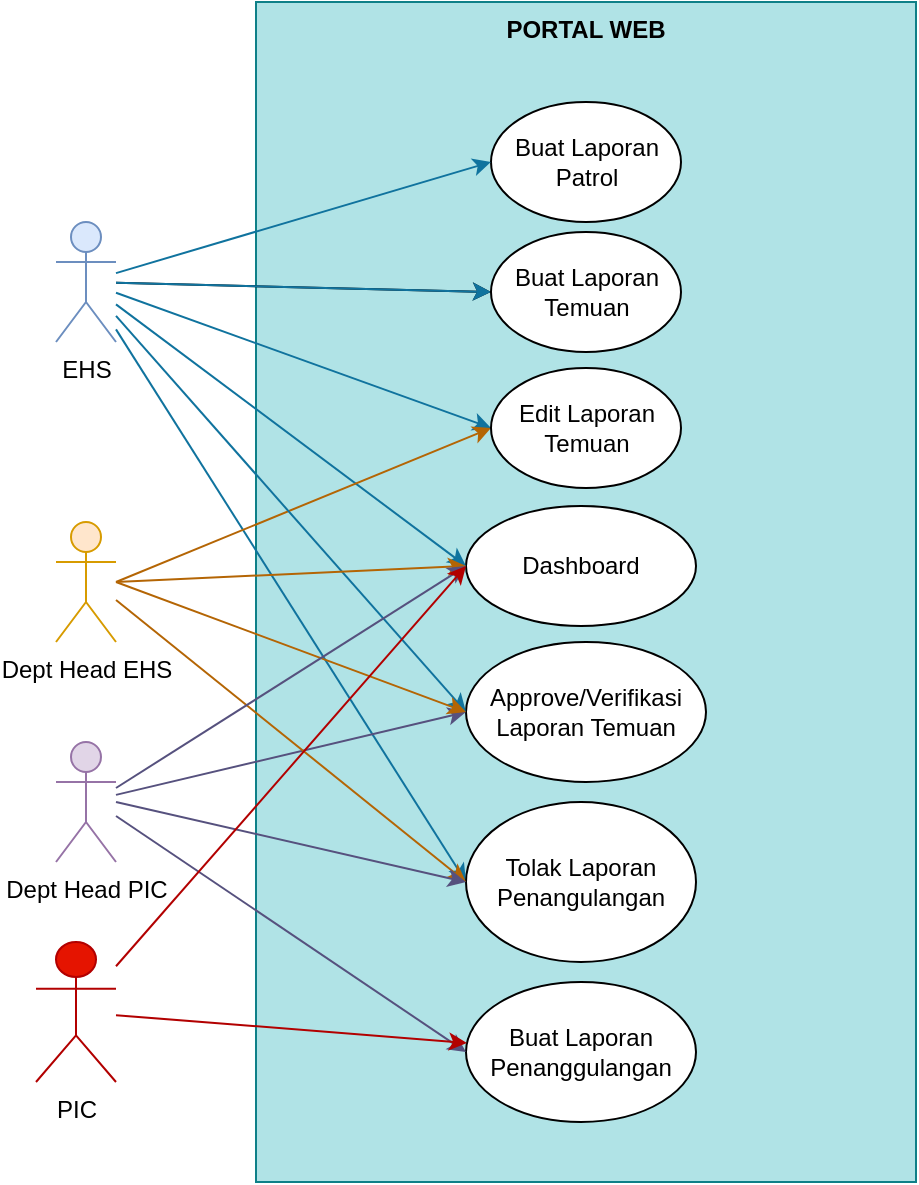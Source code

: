 <mxfile version="24.0.7" type="device">
  <diagram name="Page-1" id="ovVyCOeI0J_nYvnE1z1e">
    <mxGraphModel dx="786" dy="505" grid="1" gridSize="10" guides="1" tooltips="1" connect="1" arrows="1" fold="1" page="1" pageScale="1" pageWidth="850" pageHeight="1100" math="0" shadow="0">
      <root>
        <mxCell id="0" />
        <mxCell id="1" parent="0" />
        <mxCell id="TQXe41nUv9PwqEjThIb0-2" value="Dept Head EHS" style="shape=umlActor;verticalLabelPosition=bottom;verticalAlign=top;html=1;outlineConnect=0;fillColor=#ffe6cc;strokeColor=#d79b00;" parent="1" vertex="1">
          <mxGeometry x="210" y="340" width="30" height="60" as="geometry" />
        </mxCell>
        <mxCell id="TQXe41nUv9PwqEjThIb0-3" value="&lt;font color=&quot;#000000&quot;&gt;PIC&lt;/font&gt;&lt;div&gt;&lt;br&gt;&lt;/div&gt;" style="shape=umlActor;verticalLabelPosition=bottom;verticalAlign=top;html=1;outlineConnect=0;fillColor=#e51400;strokeColor=#B20000;fontColor=#ffffff;" parent="1" vertex="1">
          <mxGeometry x="200" y="550" width="40" height="70" as="geometry" />
        </mxCell>
        <mxCell id="TQXe41nUv9PwqEjThIb0-4" value="Dept Head PIC" style="shape=umlActor;verticalLabelPosition=bottom;verticalAlign=top;html=1;outlineConnect=0;fillColor=#e1d5e7;strokeColor=#9673a6;" parent="1" vertex="1">
          <mxGeometry x="210" y="450" width="30" height="60" as="geometry" />
        </mxCell>
        <mxCell id="TQXe41nUv9PwqEjThIb0-8" value="PORTAL WEB" style="whiteSpace=wrap;html=1;fillColor=#b0e3e6;strokeColor=#0e8088;verticalAlign=top;fontStyle=1" parent="1" vertex="1">
          <mxGeometry x="310" y="80" width="330" height="590" as="geometry" />
        </mxCell>
        <mxCell id="TQXe41nUv9PwqEjThIb0-9" value="Dashboard" style="ellipse;whiteSpace=wrap;html=1;" parent="1" vertex="1">
          <mxGeometry x="415" y="332" width="115" height="60" as="geometry" />
        </mxCell>
        <mxCell id="TQXe41nUv9PwqEjThIb0-10" value="Buat Laporan Patrol" style="ellipse;whiteSpace=wrap;html=1;" parent="1" vertex="1">
          <mxGeometry x="427.5" y="130" width="95" height="60" as="geometry" />
        </mxCell>
        <mxCell id="TQXe41nUv9PwqEjThIb0-15" style="rounded=0;orthogonalLoop=1;jettySize=auto;html=1;entryX=0;entryY=0.5;entryDx=0;entryDy=0;fillColor=#b1ddf0;strokeColor=#10739e;" parent="1" source="TQXe41nUv9PwqEjThIb0-13" target="TQXe41nUv9PwqEjThIb0-9" edge="1">
          <mxGeometry relative="1" as="geometry" />
        </mxCell>
        <mxCell id="TQXe41nUv9PwqEjThIb0-22" style="rounded=0;orthogonalLoop=1;jettySize=auto;html=1;entryX=0;entryY=0.5;entryDx=0;entryDy=0;" parent="1" source="TQXe41nUv9PwqEjThIb0-13" target="TQXe41nUv9PwqEjThIb0-18" edge="1">
          <mxGeometry relative="1" as="geometry" />
        </mxCell>
        <mxCell id="TQXe41nUv9PwqEjThIb0-23" style="rounded=0;orthogonalLoop=1;jettySize=auto;html=1;entryX=0;entryY=0.5;entryDx=0;entryDy=0;fillColor=#b1ddf0;strokeColor=#10739e;" parent="1" source="TQXe41nUv9PwqEjThIb0-13" target="TQXe41nUv9PwqEjThIb0-21" edge="1">
          <mxGeometry relative="1" as="geometry" />
        </mxCell>
        <mxCell id="TQXe41nUv9PwqEjThIb0-64" style="rounded=0;orthogonalLoop=1;jettySize=auto;html=1;entryX=0;entryY=0.5;entryDx=0;entryDy=0;fillColor=#b1ddf0;strokeColor=#10739e;" parent="1" source="TQXe41nUv9PwqEjThIb0-13" target="TQXe41nUv9PwqEjThIb0-32" edge="1">
          <mxGeometry relative="1" as="geometry" />
        </mxCell>
        <mxCell id="TQXe41nUv9PwqEjThIb0-13" value="EHS" style="shape=umlActor;verticalLabelPosition=bottom;verticalAlign=top;html=1;outlineConnect=0;fillColor=#dae8fc;strokeColor=#6c8ebf;" parent="1" vertex="1">
          <mxGeometry x="210" y="190" width="30" height="60" as="geometry" />
        </mxCell>
        <mxCell id="TQXe41nUv9PwqEjThIb0-14" style="rounded=0;orthogonalLoop=1;jettySize=auto;html=1;entryX=0;entryY=0.5;entryDx=0;entryDy=0;fillColor=#b1ddf0;strokeColor=#10739e;" parent="1" source="TQXe41nUv9PwqEjThIb0-13" target="TQXe41nUv9PwqEjThIb0-10" edge="1">
          <mxGeometry relative="1" as="geometry">
            <mxPoint x="240" y="154.468" as="sourcePoint" />
            <mxPoint x="460" y="220" as="targetPoint" />
          </mxGeometry>
        </mxCell>
        <mxCell id="TQXe41nUv9PwqEjThIb0-20" style="rounded=0;orthogonalLoop=1;jettySize=auto;html=1;entryX=0;entryY=0.5;entryDx=0;entryDy=0;fillColor=#fad7ac;strokeColor=#b46504;" parent="1" target="TQXe41nUv9PwqEjThIb0-21" edge="1">
          <mxGeometry relative="1" as="geometry">
            <mxPoint x="240" y="370" as="sourcePoint" />
            <mxPoint x="456" y="310" as="targetPoint" />
          </mxGeometry>
        </mxCell>
        <mxCell id="TQXe41nUv9PwqEjThIb0-21" value="Edit Laporan Temuan" style="ellipse;whiteSpace=wrap;html=1;" parent="1" vertex="1">
          <mxGeometry x="427.5" y="263" width="95" height="60" as="geometry" />
        </mxCell>
        <mxCell id="TQXe41nUv9PwqEjThIb0-26" value="Buat Laporan Penanggulangan" style="ellipse;whiteSpace=wrap;html=1;" parent="1" vertex="1">
          <mxGeometry x="415" y="570" width="115" height="70" as="geometry" />
        </mxCell>
        <mxCell id="TQXe41nUv9PwqEjThIb0-40" value="Approve/Verifikasi Laporan Temuan" style="ellipse;whiteSpace=wrap;html=1;" parent="1" vertex="1">
          <mxGeometry x="415" y="400" width="120" height="70" as="geometry" />
        </mxCell>
        <mxCell id="TQXe41nUv9PwqEjThIb0-42" style="rounded=0;orthogonalLoop=1;jettySize=auto;html=1;entryX=0;entryY=0.5;entryDx=0;entryDy=0;fillColor=#d0cee2;strokeColor=#56517e;" parent="1" source="TQXe41nUv9PwqEjThIb0-4" target="TQXe41nUv9PwqEjThIb0-40" edge="1">
          <mxGeometry relative="1" as="geometry">
            <mxPoint x="820" y="370" as="sourcePoint" />
            <mxPoint x="560" y="500" as="targetPoint" />
          </mxGeometry>
        </mxCell>
        <mxCell id="TQXe41nUv9PwqEjThIb0-46" style="rounded=0;orthogonalLoop=1;jettySize=auto;html=1;entryX=0;entryY=0.5;entryDx=0;entryDy=0;fillColor=#b1ddf0;strokeColor=#10739e;" parent="1" source="TQXe41nUv9PwqEjThIb0-13" target="TQXe41nUv9PwqEjThIb0-40" edge="1">
          <mxGeometry relative="1" as="geometry">
            <mxPoint x="240" y="153" as="sourcePoint" />
            <mxPoint x="498" y="204" as="targetPoint" />
          </mxGeometry>
        </mxCell>
        <mxCell id="TQXe41nUv9PwqEjThIb0-32" value="Tolak Laporan Penangulangan" style="ellipse;whiteSpace=wrap;html=1;" parent="1" vertex="1">
          <mxGeometry x="415" y="480" width="115" height="80" as="geometry" />
        </mxCell>
        <mxCell id="TQXe41nUv9PwqEjThIb0-49" style="rounded=0;orthogonalLoop=1;jettySize=auto;html=1;entryX=0;entryY=0.5;entryDx=0;entryDy=0;fillColor=#fad7ac;strokeColor=#b46504;" parent="1" target="TQXe41nUv9PwqEjThIb0-40" edge="1">
          <mxGeometry relative="1" as="geometry">
            <mxPoint x="240" y="370" as="sourcePoint" />
            <mxPoint x="573" y="530" as="targetPoint" />
          </mxGeometry>
        </mxCell>
        <mxCell id="TQXe41nUv9PwqEjThIb0-54" value="" style="rounded=0;orthogonalLoop=1;jettySize=auto;html=1;entryX=0;entryY=0.5;entryDx=0;entryDy=0;fillColor=#dae8fc;strokeColor=#10739E;" parent="1" source="TQXe41nUv9PwqEjThIb0-13" target="TQXe41nUv9PwqEjThIb0-18" edge="1">
          <mxGeometry relative="1" as="geometry">
            <mxPoint x="240" y="164" as="sourcePoint" />
            <mxPoint x="495" y="410" as="targetPoint" />
          </mxGeometry>
        </mxCell>
        <mxCell id="TQXe41nUv9PwqEjThIb0-18" value="Buat Laporan Temuan" style="ellipse;whiteSpace=wrap;html=1;" parent="1" vertex="1">
          <mxGeometry x="427.5" y="195" width="95" height="60" as="geometry" />
        </mxCell>
        <mxCell id="TQXe41nUv9PwqEjThIb0-57" style="rounded=0;orthogonalLoop=1;jettySize=auto;html=1;fillColor=#fad7ac;strokeColor=#b46504;entryX=0;entryY=0.5;entryDx=0;entryDy=0;" parent="1" target="TQXe41nUv9PwqEjThIb0-9" edge="1">
          <mxGeometry relative="1" as="geometry">
            <mxPoint x="240" y="370" as="sourcePoint" />
            <mxPoint x="380" y="370" as="targetPoint" />
          </mxGeometry>
        </mxCell>
        <mxCell id="TQXe41nUv9PwqEjThIb0-66" style="rounded=0;orthogonalLoop=1;jettySize=auto;html=1;entryX=0;entryY=0.5;entryDx=0;entryDy=0;fillColor=#fad7ac;strokeColor=#b46504;" parent="1" target="TQXe41nUv9PwqEjThIb0-32" edge="1">
          <mxGeometry relative="1" as="geometry">
            <mxPoint x="240" y="379" as="sourcePoint" />
            <mxPoint x="485" y="520" as="targetPoint" />
          </mxGeometry>
        </mxCell>
        <mxCell id="TQXe41nUv9PwqEjThIb0-74" style="rounded=0;orthogonalLoop=1;jettySize=auto;html=1;entryX=0;entryY=0.5;entryDx=0;entryDy=0;fillColor=#d0cee2;strokeColor=#56517e;" parent="1" target="TQXe41nUv9PwqEjThIb0-32" edge="1">
          <mxGeometry relative="1" as="geometry">
            <mxPoint x="240" y="480" as="sourcePoint" />
            <mxPoint x="485" y="520" as="targetPoint" />
          </mxGeometry>
        </mxCell>
        <mxCell id="TQXe41nUv9PwqEjThIb0-76" style="rounded=0;orthogonalLoop=1;jettySize=auto;html=1;entryX=0;entryY=0.5;entryDx=0;entryDy=0;fillColor=#d0cee2;strokeColor=#56517e;" parent="1" target="TQXe41nUv9PwqEjThIb0-9" edge="1">
          <mxGeometry relative="1" as="geometry">
            <mxPoint x="240" y="473" as="sourcePoint" />
            <mxPoint x="485" y="362" as="targetPoint" />
          </mxGeometry>
        </mxCell>
        <mxCell id="TQXe41nUv9PwqEjThIb0-78" style="rounded=0;orthogonalLoop=1;jettySize=auto;html=1;entryX=0;entryY=0.5;entryDx=0;entryDy=0;fillColor=#d0cee2;strokeColor=#56517e;" parent="1" target="TQXe41nUv9PwqEjThIb0-26" edge="1">
          <mxGeometry relative="1" as="geometry">
            <mxPoint x="240" y="487" as="sourcePoint" />
            <mxPoint x="485" y="605" as="targetPoint" />
          </mxGeometry>
        </mxCell>
        <mxCell id="TQXe41nUv9PwqEjThIb0-83" style="rounded=0;orthogonalLoop=1;jettySize=auto;html=1;entryX=0;entryY=0.5;entryDx=0;entryDy=0;fillColor=#e51400;strokeColor=#B20000;" parent="1" target="TQXe41nUv9PwqEjThIb0-9" edge="1" source="TQXe41nUv9PwqEjThIb0-3">
          <mxGeometry relative="1" as="geometry">
            <mxPoint x="240" y="610" as="sourcePoint" />
            <mxPoint x="485" y="362" as="targetPoint" />
          </mxGeometry>
        </mxCell>
        <mxCell id="TQXe41nUv9PwqEjThIb0-85" style="rounded=0;orthogonalLoop=1;jettySize=auto;html=1;fillColor=#e51400;strokeColor=#B20000;" parent="1" target="TQXe41nUv9PwqEjThIb0-26" edge="1" source="TQXe41nUv9PwqEjThIb0-3">
          <mxGeometry relative="1" as="geometry">
            <mxPoint x="240" y="610" as="sourcePoint" />
            <mxPoint x="485" y="605" as="targetPoint" />
          </mxGeometry>
        </mxCell>
      </root>
    </mxGraphModel>
  </diagram>
</mxfile>
